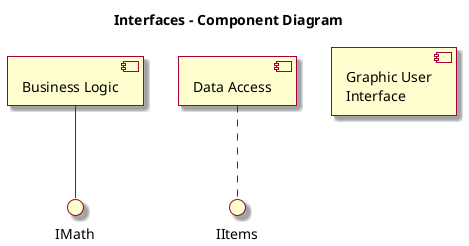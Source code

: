 @startuml Interfaces - Component Diagram

skin rose

title Interfaces - Component Diagram

[Business Logic]
[Data Access] as DA  
component [Graphic User\nInterface] as GUI

interface IMath as Math
interface "IItems" as Items

[Business Logic] -- Math
DA .. Items

@enduml